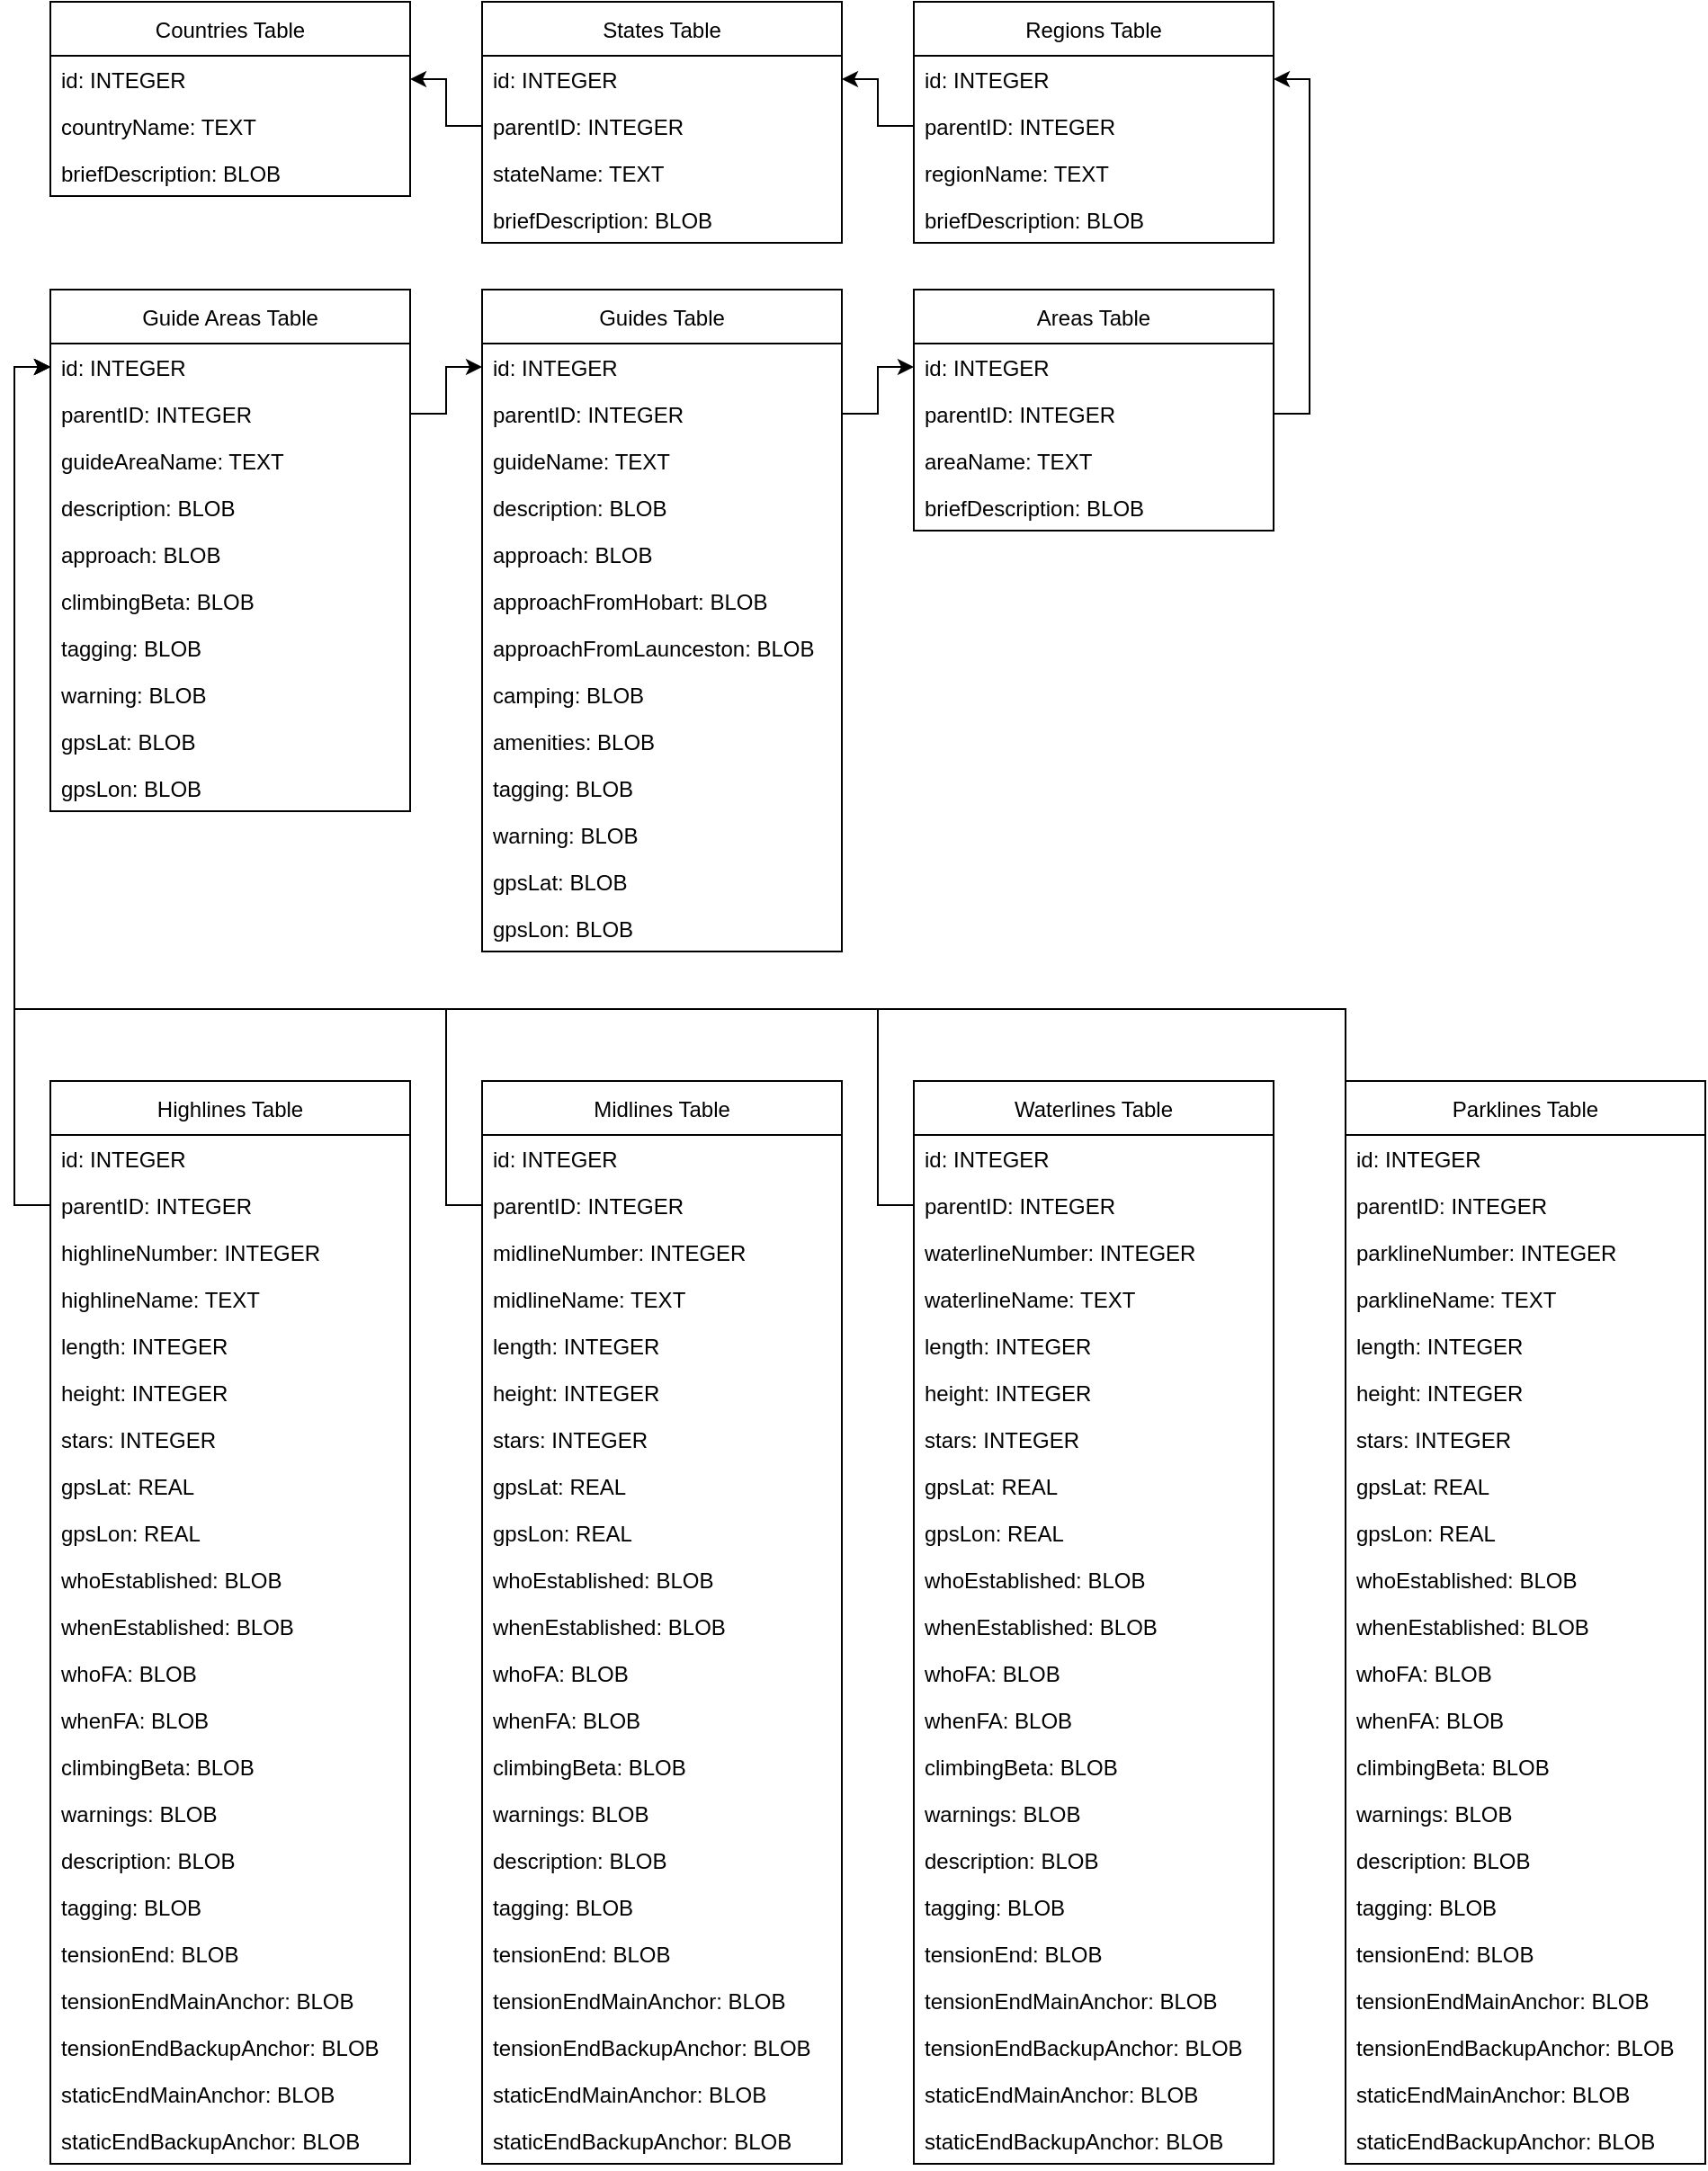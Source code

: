 <mxfile version="14.1.1" type="github">
  <diagram id="WBI-k09h-WRQAt_F1_dS" name="Page-1">
    <mxGraphModel dx="1564" dy="874" grid="1" gridSize="10" guides="1" tooltips="1" connect="1" arrows="1" fold="1" page="1" pageScale="1" pageWidth="3300" pageHeight="4681" math="0" shadow="0">
      <root>
        <mxCell id="0" />
        <mxCell id="1" parent="0" />
        <mxCell id="96o7pm22egk5vVidrWbm-4" value="Countries Table" style="swimlane;fontStyle=0;childLayout=stackLayout;horizontal=1;startSize=30;fillColor=none;horizontalStack=0;resizeParent=1;resizeParentMax=0;resizeLast=0;collapsible=1;marginBottom=0;" parent="1" vertex="1">
          <mxGeometry x="40" y="40" width="200" height="108" as="geometry">
            <mxRectangle x="390" y="250" width="90" height="26" as="alternateBounds" />
          </mxGeometry>
        </mxCell>
        <mxCell id="96o7pm22egk5vVidrWbm-5" value="id: INTEGER" style="text;strokeColor=none;fillColor=none;align=left;verticalAlign=top;spacingLeft=4;spacingRight=4;overflow=hidden;rotatable=0;points=[[0,0.5],[1,0.5]];portConstraint=eastwest;" parent="96o7pm22egk5vVidrWbm-4" vertex="1">
          <mxGeometry y="30" width="200" height="26" as="geometry" />
        </mxCell>
        <mxCell id="96o7pm22egk5vVidrWbm-6" value="countryName: TEXT" style="text;strokeColor=none;fillColor=none;align=left;verticalAlign=top;spacingLeft=4;spacingRight=4;overflow=hidden;rotatable=0;points=[[0,0.5],[1,0.5]];portConstraint=eastwest;" parent="96o7pm22egk5vVidrWbm-4" vertex="1">
          <mxGeometry y="56" width="200" height="26" as="geometry" />
        </mxCell>
        <mxCell id="96o7pm22egk5vVidrWbm-7" value="briefDescription: BLOB" style="text;strokeColor=none;fillColor=none;align=left;verticalAlign=top;spacingLeft=4;spacingRight=4;overflow=hidden;rotatable=0;points=[[0,0.5],[1,0.5]];portConstraint=eastwest;" parent="96o7pm22egk5vVidrWbm-4" vertex="1">
          <mxGeometry y="82" width="200" height="26" as="geometry" />
        </mxCell>
        <mxCell id="96o7pm22egk5vVidrWbm-12" value="States Table" style="swimlane;fontStyle=0;childLayout=stackLayout;horizontal=1;startSize=30;fillColor=none;horizontalStack=0;resizeParent=1;resizeParentMax=0;resizeLast=0;collapsible=1;marginBottom=0;" parent="1" vertex="1">
          <mxGeometry x="280" y="40" width="200" height="134" as="geometry">
            <mxRectangle x="390" y="250" width="90" height="26" as="alternateBounds" />
          </mxGeometry>
        </mxCell>
        <mxCell id="96o7pm22egk5vVidrWbm-13" value="id: INTEGER" style="text;strokeColor=none;fillColor=none;align=left;verticalAlign=top;spacingLeft=4;spacingRight=4;overflow=hidden;rotatable=0;points=[[0,0.5],[1,0.5]];portConstraint=eastwest;" parent="96o7pm22egk5vVidrWbm-12" vertex="1">
          <mxGeometry y="30" width="200" height="26" as="geometry" />
        </mxCell>
        <mxCell id="96o7pm22egk5vVidrWbm-21" value="parentID: INTEGER" style="text;strokeColor=none;fillColor=none;align=left;verticalAlign=top;spacingLeft=4;spacingRight=4;overflow=hidden;rotatable=0;points=[[0,0.5],[1,0.5]];portConstraint=eastwest;" parent="96o7pm22egk5vVidrWbm-12" vertex="1">
          <mxGeometry y="56" width="200" height="26" as="geometry" />
        </mxCell>
        <mxCell id="96o7pm22egk5vVidrWbm-14" value="stateName: TEXT" style="text;strokeColor=none;fillColor=none;align=left;verticalAlign=top;spacingLeft=4;spacingRight=4;overflow=hidden;rotatable=0;points=[[0,0.5],[1,0.5]];portConstraint=eastwest;" parent="96o7pm22egk5vVidrWbm-12" vertex="1">
          <mxGeometry y="82" width="200" height="26" as="geometry" />
        </mxCell>
        <mxCell id="96o7pm22egk5vVidrWbm-15" value="briefDescription: BLOB" style="text;strokeColor=none;fillColor=none;align=left;verticalAlign=top;spacingLeft=4;spacingRight=4;overflow=hidden;rotatable=0;points=[[0,0.5],[1,0.5]];portConstraint=eastwest;" parent="96o7pm22egk5vVidrWbm-12" vertex="1">
          <mxGeometry y="108" width="200" height="26" as="geometry" />
        </mxCell>
        <mxCell id="96o7pm22egk5vVidrWbm-22" style="edgeStyle=orthogonalEdgeStyle;rounded=0;orthogonalLoop=1;jettySize=auto;html=1;exitX=0;exitY=0.5;exitDx=0;exitDy=0;entryX=1;entryY=0.5;entryDx=0;entryDy=0;" parent="1" source="96o7pm22egk5vVidrWbm-21" target="96o7pm22egk5vVidrWbm-5" edge="1">
          <mxGeometry relative="1" as="geometry" />
        </mxCell>
        <mxCell id="96o7pm22egk5vVidrWbm-23" value="Regions Table" style="swimlane;fontStyle=0;childLayout=stackLayout;horizontal=1;startSize=30;fillColor=none;horizontalStack=0;resizeParent=1;resizeParentMax=0;resizeLast=0;collapsible=1;marginBottom=0;" parent="1" vertex="1">
          <mxGeometry x="520" y="40" width="200" height="134" as="geometry">
            <mxRectangle x="390" y="250" width="90" height="26" as="alternateBounds" />
          </mxGeometry>
        </mxCell>
        <mxCell id="96o7pm22egk5vVidrWbm-24" value="id: INTEGER" style="text;strokeColor=none;fillColor=none;align=left;verticalAlign=top;spacingLeft=4;spacingRight=4;overflow=hidden;rotatable=0;points=[[0,0.5],[1,0.5]];portConstraint=eastwest;" parent="96o7pm22egk5vVidrWbm-23" vertex="1">
          <mxGeometry y="30" width="200" height="26" as="geometry" />
        </mxCell>
        <mxCell id="96o7pm22egk5vVidrWbm-25" value="parentID: INTEGER" style="text;strokeColor=none;fillColor=none;align=left;verticalAlign=top;spacingLeft=4;spacingRight=4;overflow=hidden;rotatable=0;points=[[0,0.5],[1,0.5]];portConstraint=eastwest;" parent="96o7pm22egk5vVidrWbm-23" vertex="1">
          <mxGeometry y="56" width="200" height="26" as="geometry" />
        </mxCell>
        <mxCell id="96o7pm22egk5vVidrWbm-26" value="regionName: TEXT" style="text;strokeColor=none;fillColor=none;align=left;verticalAlign=top;spacingLeft=4;spacingRight=4;overflow=hidden;rotatable=0;points=[[0,0.5],[1,0.5]];portConstraint=eastwest;" parent="96o7pm22egk5vVidrWbm-23" vertex="1">
          <mxGeometry y="82" width="200" height="26" as="geometry" />
        </mxCell>
        <mxCell id="96o7pm22egk5vVidrWbm-27" value="briefDescription: BLOB" style="text;strokeColor=none;fillColor=none;align=left;verticalAlign=top;spacingLeft=4;spacingRight=4;overflow=hidden;rotatable=0;points=[[0,0.5],[1,0.5]];portConstraint=eastwest;" parent="96o7pm22egk5vVidrWbm-23" vertex="1">
          <mxGeometry y="108" width="200" height="26" as="geometry" />
        </mxCell>
        <mxCell id="96o7pm22egk5vVidrWbm-28" style="edgeStyle=orthogonalEdgeStyle;rounded=0;orthogonalLoop=1;jettySize=auto;html=1;exitX=0;exitY=0.5;exitDx=0;exitDy=0;entryX=1;entryY=0.5;entryDx=0;entryDy=0;" parent="1" source="96o7pm22egk5vVidrWbm-25" target="96o7pm22egk5vVidrWbm-13" edge="1">
          <mxGeometry relative="1" as="geometry" />
        </mxCell>
        <mxCell id="96o7pm22egk5vVidrWbm-29" value="Areas Table" style="swimlane;fontStyle=0;childLayout=stackLayout;horizontal=1;startSize=30;fillColor=none;horizontalStack=0;resizeParent=1;resizeParentMax=0;resizeLast=0;collapsible=1;marginBottom=0;" parent="1" vertex="1">
          <mxGeometry x="520" y="200" width="200" height="134" as="geometry">
            <mxRectangle x="390" y="250" width="90" height="26" as="alternateBounds" />
          </mxGeometry>
        </mxCell>
        <mxCell id="96o7pm22egk5vVidrWbm-30" value="id: INTEGER" style="text;strokeColor=none;fillColor=none;align=left;verticalAlign=top;spacingLeft=4;spacingRight=4;overflow=hidden;rotatable=0;points=[[0,0.5],[1,0.5]];portConstraint=eastwest;" parent="96o7pm22egk5vVidrWbm-29" vertex="1">
          <mxGeometry y="30" width="200" height="26" as="geometry" />
        </mxCell>
        <mxCell id="96o7pm22egk5vVidrWbm-31" value="parentID: INTEGER" style="text;strokeColor=none;fillColor=none;align=left;verticalAlign=top;spacingLeft=4;spacingRight=4;overflow=hidden;rotatable=0;points=[[0,0.5],[1,0.5]];portConstraint=eastwest;" parent="96o7pm22egk5vVidrWbm-29" vertex="1">
          <mxGeometry y="56" width="200" height="26" as="geometry" />
        </mxCell>
        <mxCell id="96o7pm22egk5vVidrWbm-32" value="areaName: TEXT" style="text;strokeColor=none;fillColor=none;align=left;verticalAlign=top;spacingLeft=4;spacingRight=4;overflow=hidden;rotatable=0;points=[[0,0.5],[1,0.5]];portConstraint=eastwest;" parent="96o7pm22egk5vVidrWbm-29" vertex="1">
          <mxGeometry y="82" width="200" height="26" as="geometry" />
        </mxCell>
        <mxCell id="96o7pm22egk5vVidrWbm-33" value="briefDescription: BLOB" style="text;strokeColor=none;fillColor=none;align=left;verticalAlign=top;spacingLeft=4;spacingRight=4;overflow=hidden;rotatable=0;points=[[0,0.5],[1,0.5]];portConstraint=eastwest;" parent="96o7pm22egk5vVidrWbm-29" vertex="1">
          <mxGeometry y="108" width="200" height="26" as="geometry" />
        </mxCell>
        <mxCell id="96o7pm22egk5vVidrWbm-34" style="edgeStyle=orthogonalEdgeStyle;rounded=0;orthogonalLoop=1;jettySize=auto;html=1;exitX=1;exitY=0.5;exitDx=0;exitDy=0;entryX=1;entryY=0.5;entryDx=0;entryDy=0;" parent="1" source="96o7pm22egk5vVidrWbm-31" target="96o7pm22egk5vVidrWbm-24" edge="1">
          <mxGeometry relative="1" as="geometry" />
        </mxCell>
        <mxCell id="96o7pm22egk5vVidrWbm-35" value="Guides Table" style="swimlane;fontStyle=0;childLayout=stackLayout;horizontal=1;startSize=30;fillColor=none;horizontalStack=0;resizeParent=1;resizeParentMax=0;resizeLast=0;collapsible=1;marginBottom=0;" parent="1" vertex="1">
          <mxGeometry x="280" y="200" width="200" height="368" as="geometry">
            <mxRectangle x="390" y="250" width="90" height="26" as="alternateBounds" />
          </mxGeometry>
        </mxCell>
        <mxCell id="96o7pm22egk5vVidrWbm-36" value="id: INTEGER" style="text;strokeColor=none;fillColor=none;align=left;verticalAlign=top;spacingLeft=4;spacingRight=4;overflow=hidden;rotatable=0;points=[[0,0.5],[1,0.5]];portConstraint=eastwest;" parent="96o7pm22egk5vVidrWbm-35" vertex="1">
          <mxGeometry y="30" width="200" height="26" as="geometry" />
        </mxCell>
        <mxCell id="96o7pm22egk5vVidrWbm-37" value="parentID: INTEGER" style="text;strokeColor=none;fillColor=none;align=left;verticalAlign=top;spacingLeft=4;spacingRight=4;overflow=hidden;rotatable=0;points=[[0,0.5],[1,0.5]];portConstraint=eastwest;" parent="96o7pm22egk5vVidrWbm-35" vertex="1">
          <mxGeometry y="56" width="200" height="26" as="geometry" />
        </mxCell>
        <mxCell id="96o7pm22egk5vVidrWbm-38" value="guideName: TEXT" style="text;strokeColor=none;fillColor=none;align=left;verticalAlign=top;spacingLeft=4;spacingRight=4;overflow=hidden;rotatable=0;points=[[0,0.5],[1,0.5]];portConstraint=eastwest;" parent="96o7pm22egk5vVidrWbm-35" vertex="1">
          <mxGeometry y="82" width="200" height="26" as="geometry" />
        </mxCell>
        <mxCell id="96o7pm22egk5vVidrWbm-39" value="description: BLOB" style="text;strokeColor=none;fillColor=none;align=left;verticalAlign=top;spacingLeft=4;spacingRight=4;overflow=hidden;rotatable=0;points=[[0,0.5],[1,0.5]];portConstraint=eastwest;" parent="96o7pm22egk5vVidrWbm-35" vertex="1">
          <mxGeometry y="108" width="200" height="26" as="geometry" />
        </mxCell>
        <mxCell id="96o7pm22egk5vVidrWbm-41" value="approach: BLOB" style="text;strokeColor=none;fillColor=none;align=left;verticalAlign=top;spacingLeft=4;spacingRight=4;overflow=hidden;rotatable=0;points=[[0,0.5],[1,0.5]];portConstraint=eastwest;" parent="96o7pm22egk5vVidrWbm-35" vertex="1">
          <mxGeometry y="134" width="200" height="26" as="geometry" />
        </mxCell>
        <mxCell id="96o7pm22egk5vVidrWbm-42" value="approachFromHobart: BLOB" style="text;strokeColor=none;fillColor=none;align=left;verticalAlign=top;spacingLeft=4;spacingRight=4;overflow=hidden;rotatable=0;points=[[0,0.5],[1,0.5]];portConstraint=eastwest;" parent="96o7pm22egk5vVidrWbm-35" vertex="1">
          <mxGeometry y="160" width="200" height="26" as="geometry" />
        </mxCell>
        <mxCell id="96o7pm22egk5vVidrWbm-43" value="approachFromLaunceston: BLOB" style="text;strokeColor=none;fillColor=none;align=left;verticalAlign=top;spacingLeft=4;spacingRight=4;overflow=hidden;rotatable=0;points=[[0,0.5],[1,0.5]];portConstraint=eastwest;" parent="96o7pm22egk5vVidrWbm-35" vertex="1">
          <mxGeometry y="186" width="200" height="26" as="geometry" />
        </mxCell>
        <mxCell id="96o7pm22egk5vVidrWbm-49" value="camping: BLOB" style="text;strokeColor=none;fillColor=none;align=left;verticalAlign=top;spacingLeft=4;spacingRight=4;overflow=hidden;rotatable=0;points=[[0,0.5],[1,0.5]];portConstraint=eastwest;" parent="96o7pm22egk5vVidrWbm-35" vertex="1">
          <mxGeometry y="212" width="200" height="26" as="geometry" />
        </mxCell>
        <mxCell id="96o7pm22egk5vVidrWbm-44" value="amenities: BLOB" style="text;strokeColor=none;fillColor=none;align=left;verticalAlign=top;spacingLeft=4;spacingRight=4;overflow=hidden;rotatable=0;points=[[0,0.5],[1,0.5]];portConstraint=eastwest;" parent="96o7pm22egk5vVidrWbm-35" vertex="1">
          <mxGeometry y="238" width="200" height="26" as="geometry" />
        </mxCell>
        <mxCell id="96o7pm22egk5vVidrWbm-45" value="tagging: BLOB" style="text;strokeColor=none;fillColor=none;align=left;verticalAlign=top;spacingLeft=4;spacingRight=4;overflow=hidden;rotatable=0;points=[[0,0.5],[1,0.5]];portConstraint=eastwest;" parent="96o7pm22egk5vVidrWbm-35" vertex="1">
          <mxGeometry y="264" width="200" height="26" as="geometry" />
        </mxCell>
        <mxCell id="96o7pm22egk5vVidrWbm-46" value="warning: BLOB" style="text;strokeColor=none;fillColor=none;align=left;verticalAlign=top;spacingLeft=4;spacingRight=4;overflow=hidden;rotatable=0;points=[[0,0.5],[1,0.5]];portConstraint=eastwest;" parent="96o7pm22egk5vVidrWbm-35" vertex="1">
          <mxGeometry y="290" width="200" height="26" as="geometry" />
        </mxCell>
        <mxCell id="96o7pm22egk5vVidrWbm-47" value="gpsLat: BLOB" style="text;strokeColor=none;fillColor=none;align=left;verticalAlign=top;spacingLeft=4;spacingRight=4;overflow=hidden;rotatable=0;points=[[0,0.5],[1,0.5]];portConstraint=eastwest;" parent="96o7pm22egk5vVidrWbm-35" vertex="1">
          <mxGeometry y="316" width="200" height="26" as="geometry" />
        </mxCell>
        <mxCell id="96o7pm22egk5vVidrWbm-48" value="gpsLon: BLOB" style="text;strokeColor=none;fillColor=none;align=left;verticalAlign=top;spacingLeft=4;spacingRight=4;overflow=hidden;rotatable=0;points=[[0,0.5],[1,0.5]];portConstraint=eastwest;" parent="96o7pm22egk5vVidrWbm-35" vertex="1">
          <mxGeometry y="342" width="200" height="26" as="geometry" />
        </mxCell>
        <mxCell id="96o7pm22egk5vVidrWbm-40" style="edgeStyle=orthogonalEdgeStyle;rounded=0;orthogonalLoop=1;jettySize=auto;html=1;exitX=1;exitY=0.5;exitDx=0;exitDy=0;entryX=0;entryY=0.5;entryDx=0;entryDy=0;" parent="1" source="96o7pm22egk5vVidrWbm-37" target="96o7pm22egk5vVidrWbm-30" edge="1">
          <mxGeometry relative="1" as="geometry" />
        </mxCell>
        <mxCell id="96o7pm22egk5vVidrWbm-50" value="Guide Areas Table" style="swimlane;fontStyle=0;childLayout=stackLayout;horizontal=1;startSize=30;fillColor=none;horizontalStack=0;resizeParent=1;resizeParentMax=0;resizeLast=0;collapsible=1;marginBottom=0;" parent="1" vertex="1">
          <mxGeometry x="40" y="200" width="200" height="290" as="geometry">
            <mxRectangle x="390" y="250" width="90" height="26" as="alternateBounds" />
          </mxGeometry>
        </mxCell>
        <mxCell id="96o7pm22egk5vVidrWbm-51" value="id: INTEGER" style="text;strokeColor=none;fillColor=none;align=left;verticalAlign=top;spacingLeft=4;spacingRight=4;overflow=hidden;rotatable=0;points=[[0,0.5],[1,0.5]];portConstraint=eastwest;" parent="96o7pm22egk5vVidrWbm-50" vertex="1">
          <mxGeometry y="30" width="200" height="26" as="geometry" />
        </mxCell>
        <mxCell id="96o7pm22egk5vVidrWbm-52" value="parentID: INTEGER" style="text;strokeColor=none;fillColor=none;align=left;verticalAlign=top;spacingLeft=4;spacingRight=4;overflow=hidden;rotatable=0;points=[[0,0.5],[1,0.5]];portConstraint=eastwest;" parent="96o7pm22egk5vVidrWbm-50" vertex="1">
          <mxGeometry y="56" width="200" height="26" as="geometry" />
        </mxCell>
        <mxCell id="96o7pm22egk5vVidrWbm-53" value="guideAreaName: TEXT" style="text;strokeColor=none;fillColor=none;align=left;verticalAlign=top;spacingLeft=4;spacingRight=4;overflow=hidden;rotatable=0;points=[[0,0.5],[1,0.5]];portConstraint=eastwest;" parent="96o7pm22egk5vVidrWbm-50" vertex="1">
          <mxGeometry y="82" width="200" height="26" as="geometry" />
        </mxCell>
        <mxCell id="96o7pm22egk5vVidrWbm-54" value="description: BLOB" style="text;strokeColor=none;fillColor=none;align=left;verticalAlign=top;spacingLeft=4;spacingRight=4;overflow=hidden;rotatable=0;points=[[0,0.5],[1,0.5]];portConstraint=eastwest;" parent="96o7pm22egk5vVidrWbm-50" vertex="1">
          <mxGeometry y="108" width="200" height="26" as="geometry" />
        </mxCell>
        <mxCell id="96o7pm22egk5vVidrWbm-55" value="approach: BLOB" style="text;strokeColor=none;fillColor=none;align=left;verticalAlign=top;spacingLeft=4;spacingRight=4;overflow=hidden;rotatable=0;points=[[0,0.5],[1,0.5]];portConstraint=eastwest;" parent="96o7pm22egk5vVidrWbm-50" vertex="1">
          <mxGeometry y="134" width="200" height="26" as="geometry" />
        </mxCell>
        <mxCell id="fumI4aQK8S63wLdia6vY-1" value="climbingBeta: BLOB" style="text;strokeColor=none;fillColor=none;align=left;verticalAlign=top;spacingLeft=4;spacingRight=4;overflow=hidden;rotatable=0;points=[[0,0.5],[1,0.5]];portConstraint=eastwest;" vertex="1" parent="96o7pm22egk5vVidrWbm-50">
          <mxGeometry y="160" width="200" height="26" as="geometry" />
        </mxCell>
        <mxCell id="96o7pm22egk5vVidrWbm-60" value="tagging: BLOB" style="text;strokeColor=none;fillColor=none;align=left;verticalAlign=top;spacingLeft=4;spacingRight=4;overflow=hidden;rotatable=0;points=[[0,0.5],[1,0.5]];portConstraint=eastwest;" parent="96o7pm22egk5vVidrWbm-50" vertex="1">
          <mxGeometry y="186" width="200" height="26" as="geometry" />
        </mxCell>
        <mxCell id="96o7pm22egk5vVidrWbm-61" value="warning: BLOB" style="text;strokeColor=none;fillColor=none;align=left;verticalAlign=top;spacingLeft=4;spacingRight=4;overflow=hidden;rotatable=0;points=[[0,0.5],[1,0.5]];portConstraint=eastwest;" parent="96o7pm22egk5vVidrWbm-50" vertex="1">
          <mxGeometry y="212" width="200" height="26" as="geometry" />
        </mxCell>
        <mxCell id="96o7pm22egk5vVidrWbm-62" value="gpsLat: BLOB" style="text;strokeColor=none;fillColor=none;align=left;verticalAlign=top;spacingLeft=4;spacingRight=4;overflow=hidden;rotatable=0;points=[[0,0.5],[1,0.5]];portConstraint=eastwest;" parent="96o7pm22egk5vVidrWbm-50" vertex="1">
          <mxGeometry y="238" width="200" height="26" as="geometry" />
        </mxCell>
        <mxCell id="96o7pm22egk5vVidrWbm-63" value="gpsLon: BLOB" style="text;strokeColor=none;fillColor=none;align=left;verticalAlign=top;spacingLeft=4;spacingRight=4;overflow=hidden;rotatable=0;points=[[0,0.5],[1,0.5]];portConstraint=eastwest;" parent="96o7pm22egk5vVidrWbm-50" vertex="1">
          <mxGeometry y="264" width="200" height="26" as="geometry" />
        </mxCell>
        <mxCell id="96o7pm22egk5vVidrWbm-64" style="edgeStyle=orthogonalEdgeStyle;rounded=0;orthogonalLoop=1;jettySize=auto;html=1;exitX=1;exitY=0.5;exitDx=0;exitDy=0;entryX=0;entryY=0.5;entryDx=0;entryDy=0;" parent="1" source="96o7pm22egk5vVidrWbm-52" target="96o7pm22egk5vVidrWbm-36" edge="1">
          <mxGeometry relative="1" as="geometry" />
        </mxCell>
        <mxCell id="fumI4aQK8S63wLdia6vY-2" value="Highlines Table" style="swimlane;fontStyle=0;childLayout=stackLayout;horizontal=1;startSize=30;fillColor=none;horizontalStack=0;resizeParent=1;resizeParentMax=0;resizeLast=0;collapsible=1;marginBottom=0;" vertex="1" parent="1">
          <mxGeometry x="40" y="640" width="200" height="602" as="geometry">
            <mxRectangle x="390" y="250" width="90" height="26" as="alternateBounds" />
          </mxGeometry>
        </mxCell>
        <mxCell id="fumI4aQK8S63wLdia6vY-3" value="id: INTEGER" style="text;strokeColor=none;fillColor=none;align=left;verticalAlign=top;spacingLeft=4;spacingRight=4;overflow=hidden;rotatable=0;points=[[0,0.5],[1,0.5]];portConstraint=eastwest;" vertex="1" parent="fumI4aQK8S63wLdia6vY-2">
          <mxGeometry y="30" width="200" height="26" as="geometry" />
        </mxCell>
        <mxCell id="fumI4aQK8S63wLdia6vY-4" value="parentID: INTEGER" style="text;strokeColor=none;fillColor=none;align=left;verticalAlign=top;spacingLeft=4;spacingRight=4;overflow=hidden;rotatable=0;points=[[0,0.5],[1,0.5]];portConstraint=eastwest;" vertex="1" parent="fumI4aQK8S63wLdia6vY-2">
          <mxGeometry y="56" width="200" height="26" as="geometry" />
        </mxCell>
        <mxCell id="fumI4aQK8S63wLdia6vY-5" value="highlineNumber: INTEGER" style="text;strokeColor=none;fillColor=none;align=left;verticalAlign=top;spacingLeft=4;spacingRight=4;overflow=hidden;rotatable=0;points=[[0,0.5],[1,0.5]];portConstraint=eastwest;" vertex="1" parent="fumI4aQK8S63wLdia6vY-2">
          <mxGeometry y="82" width="200" height="26" as="geometry" />
        </mxCell>
        <mxCell id="fumI4aQK8S63wLdia6vY-14" value="highlineName: TEXT" style="text;strokeColor=none;fillColor=none;align=left;verticalAlign=top;spacingLeft=4;spacingRight=4;overflow=hidden;rotatable=0;points=[[0,0.5],[1,0.5]];portConstraint=eastwest;" vertex="1" parent="fumI4aQK8S63wLdia6vY-2">
          <mxGeometry y="108" width="200" height="26" as="geometry" />
        </mxCell>
        <mxCell id="fumI4aQK8S63wLdia6vY-6" value="length: INTEGER" style="text;strokeColor=none;fillColor=none;align=left;verticalAlign=top;spacingLeft=4;spacingRight=4;overflow=hidden;rotatable=0;points=[[0,0.5],[1,0.5]];portConstraint=eastwest;" vertex="1" parent="fumI4aQK8S63wLdia6vY-2">
          <mxGeometry y="134" width="200" height="26" as="geometry" />
        </mxCell>
        <mxCell id="fumI4aQK8S63wLdia6vY-7" value="height: INTEGER" style="text;strokeColor=none;fillColor=none;align=left;verticalAlign=top;spacingLeft=4;spacingRight=4;overflow=hidden;rotatable=0;points=[[0,0.5],[1,0.5]];portConstraint=eastwest;" vertex="1" parent="fumI4aQK8S63wLdia6vY-2">
          <mxGeometry y="160" width="200" height="26" as="geometry" />
        </mxCell>
        <mxCell id="fumI4aQK8S63wLdia6vY-8" value="stars: INTEGER" style="text;strokeColor=none;fillColor=none;align=left;verticalAlign=top;spacingLeft=4;spacingRight=4;overflow=hidden;rotatable=0;points=[[0,0.5],[1,0.5]];portConstraint=eastwest;" vertex="1" parent="fumI4aQK8S63wLdia6vY-2">
          <mxGeometry y="186" width="200" height="26" as="geometry" />
        </mxCell>
        <mxCell id="fumI4aQK8S63wLdia6vY-11" value="gpsLat: REAL" style="text;strokeColor=none;fillColor=none;align=left;verticalAlign=top;spacingLeft=4;spacingRight=4;overflow=hidden;rotatable=0;points=[[0,0.5],[1,0.5]];portConstraint=eastwest;" vertex="1" parent="fumI4aQK8S63wLdia6vY-2">
          <mxGeometry y="212" width="200" height="26" as="geometry" />
        </mxCell>
        <mxCell id="fumI4aQK8S63wLdia6vY-12" value="gpsLon: REAL" style="text;strokeColor=none;fillColor=none;align=left;verticalAlign=top;spacingLeft=4;spacingRight=4;overflow=hidden;rotatable=0;points=[[0,0.5],[1,0.5]];portConstraint=eastwest;" vertex="1" parent="fumI4aQK8S63wLdia6vY-2">
          <mxGeometry y="238" width="200" height="26" as="geometry" />
        </mxCell>
        <mxCell id="fumI4aQK8S63wLdia6vY-15" value="whoEstablished: BLOB" style="text;strokeColor=none;fillColor=none;align=left;verticalAlign=top;spacingLeft=4;spacingRight=4;overflow=hidden;rotatable=0;points=[[0,0.5],[1,0.5]];portConstraint=eastwest;" vertex="1" parent="fumI4aQK8S63wLdia6vY-2">
          <mxGeometry y="264" width="200" height="26" as="geometry" />
        </mxCell>
        <mxCell id="fumI4aQK8S63wLdia6vY-16" value="whenEstablished: BLOB" style="text;strokeColor=none;fillColor=none;align=left;verticalAlign=top;spacingLeft=4;spacingRight=4;overflow=hidden;rotatable=0;points=[[0,0.5],[1,0.5]];portConstraint=eastwest;" vertex="1" parent="fumI4aQK8S63wLdia6vY-2">
          <mxGeometry y="290" width="200" height="26" as="geometry" />
        </mxCell>
        <mxCell id="fumI4aQK8S63wLdia6vY-17" value="whoFA: BLOB" style="text;strokeColor=none;fillColor=none;align=left;verticalAlign=top;spacingLeft=4;spacingRight=4;overflow=hidden;rotatable=0;points=[[0,0.5],[1,0.5]];portConstraint=eastwest;" vertex="1" parent="fumI4aQK8S63wLdia6vY-2">
          <mxGeometry y="316" width="200" height="26" as="geometry" />
        </mxCell>
        <mxCell id="fumI4aQK8S63wLdia6vY-18" value="whenFA: BLOB" style="text;strokeColor=none;fillColor=none;align=left;verticalAlign=top;spacingLeft=4;spacingRight=4;overflow=hidden;rotatable=0;points=[[0,0.5],[1,0.5]];portConstraint=eastwest;" vertex="1" parent="fumI4aQK8S63wLdia6vY-2">
          <mxGeometry y="342" width="200" height="26" as="geometry" />
        </mxCell>
        <mxCell id="fumI4aQK8S63wLdia6vY-19" value="climbingBeta: BLOB" style="text;strokeColor=none;fillColor=none;align=left;verticalAlign=top;spacingLeft=4;spacingRight=4;overflow=hidden;rotatable=0;points=[[0,0.5],[1,0.5]];portConstraint=eastwest;" vertex="1" parent="fumI4aQK8S63wLdia6vY-2">
          <mxGeometry y="368" width="200" height="26" as="geometry" />
        </mxCell>
        <mxCell id="fumI4aQK8S63wLdia6vY-20" value="warnings: BLOB" style="text;strokeColor=none;fillColor=none;align=left;verticalAlign=top;spacingLeft=4;spacingRight=4;overflow=hidden;rotatable=0;points=[[0,0.5],[1,0.5]];portConstraint=eastwest;" vertex="1" parent="fumI4aQK8S63wLdia6vY-2">
          <mxGeometry y="394" width="200" height="26" as="geometry" />
        </mxCell>
        <mxCell id="fumI4aQK8S63wLdia6vY-21" value="description: BLOB" style="text;strokeColor=none;fillColor=none;align=left;verticalAlign=top;spacingLeft=4;spacingRight=4;overflow=hidden;rotatable=0;points=[[0,0.5],[1,0.5]];portConstraint=eastwest;" vertex="1" parent="fumI4aQK8S63wLdia6vY-2">
          <mxGeometry y="420" width="200" height="26" as="geometry" />
        </mxCell>
        <mxCell id="fumI4aQK8S63wLdia6vY-22" value="tagging: BLOB" style="text;strokeColor=none;fillColor=none;align=left;verticalAlign=top;spacingLeft=4;spacingRight=4;overflow=hidden;rotatable=0;points=[[0,0.5],[1,0.5]];portConstraint=eastwest;" vertex="1" parent="fumI4aQK8S63wLdia6vY-2">
          <mxGeometry y="446" width="200" height="26" as="geometry" />
        </mxCell>
        <mxCell id="fumI4aQK8S63wLdia6vY-23" value="tensionEnd: BLOB" style="text;strokeColor=none;fillColor=none;align=left;verticalAlign=top;spacingLeft=4;spacingRight=4;overflow=hidden;rotatable=0;points=[[0,0.5],[1,0.5]];portConstraint=eastwest;" vertex="1" parent="fumI4aQK8S63wLdia6vY-2">
          <mxGeometry y="472" width="200" height="26" as="geometry" />
        </mxCell>
        <mxCell id="fumI4aQK8S63wLdia6vY-24" value="tensionEndMainAnchor: BLOB" style="text;strokeColor=none;fillColor=none;align=left;verticalAlign=top;spacingLeft=4;spacingRight=4;overflow=hidden;rotatable=0;points=[[0,0.5],[1,0.5]];portConstraint=eastwest;" vertex="1" parent="fumI4aQK8S63wLdia6vY-2">
          <mxGeometry y="498" width="200" height="26" as="geometry" />
        </mxCell>
        <mxCell id="fumI4aQK8S63wLdia6vY-25" value="tensionEndBackupAnchor: BLOB" style="text;strokeColor=none;fillColor=none;align=left;verticalAlign=top;spacingLeft=4;spacingRight=4;overflow=hidden;rotatable=0;points=[[0,0.5],[1,0.5]];portConstraint=eastwest;" vertex="1" parent="fumI4aQK8S63wLdia6vY-2">
          <mxGeometry y="524" width="200" height="26" as="geometry" />
        </mxCell>
        <mxCell id="fumI4aQK8S63wLdia6vY-26" value="staticEndMainAnchor: BLOB" style="text;strokeColor=none;fillColor=none;align=left;verticalAlign=top;spacingLeft=4;spacingRight=4;overflow=hidden;rotatable=0;points=[[0,0.5],[1,0.5]];portConstraint=eastwest;" vertex="1" parent="fumI4aQK8S63wLdia6vY-2">
          <mxGeometry y="550" width="200" height="26" as="geometry" />
        </mxCell>
        <mxCell id="fumI4aQK8S63wLdia6vY-27" value="staticEndBackupAnchor: BLOB" style="text;strokeColor=none;fillColor=none;align=left;verticalAlign=top;spacingLeft=4;spacingRight=4;overflow=hidden;rotatable=0;points=[[0,0.5],[1,0.5]];portConstraint=eastwest;" vertex="1" parent="fumI4aQK8S63wLdia6vY-2">
          <mxGeometry y="576" width="200" height="26" as="geometry" />
        </mxCell>
        <mxCell id="fumI4aQK8S63wLdia6vY-13" style="edgeStyle=orthogonalEdgeStyle;rounded=0;orthogonalLoop=1;jettySize=auto;html=1;exitX=0;exitY=0.5;exitDx=0;exitDy=0;entryX=0;entryY=0.5;entryDx=0;entryDy=0;" edge="1" parent="1" source="fumI4aQK8S63wLdia6vY-4" target="96o7pm22egk5vVidrWbm-51">
          <mxGeometry relative="1" as="geometry" />
        </mxCell>
        <mxCell id="fumI4aQK8S63wLdia6vY-28" value="Midlines Table" style="swimlane;fontStyle=0;childLayout=stackLayout;horizontal=1;startSize=30;fillColor=none;horizontalStack=0;resizeParent=1;resizeParentMax=0;resizeLast=0;collapsible=1;marginBottom=0;" vertex="1" parent="1">
          <mxGeometry x="280" y="640" width="200" height="602" as="geometry">
            <mxRectangle x="390" y="250" width="90" height="26" as="alternateBounds" />
          </mxGeometry>
        </mxCell>
        <mxCell id="fumI4aQK8S63wLdia6vY-29" value="id: INTEGER" style="text;strokeColor=none;fillColor=none;align=left;verticalAlign=top;spacingLeft=4;spacingRight=4;overflow=hidden;rotatable=0;points=[[0,0.5],[1,0.5]];portConstraint=eastwest;" vertex="1" parent="fumI4aQK8S63wLdia6vY-28">
          <mxGeometry y="30" width="200" height="26" as="geometry" />
        </mxCell>
        <mxCell id="fumI4aQK8S63wLdia6vY-30" value="parentID: INTEGER" style="text;strokeColor=none;fillColor=none;align=left;verticalAlign=top;spacingLeft=4;spacingRight=4;overflow=hidden;rotatable=0;points=[[0,0.5],[1,0.5]];portConstraint=eastwest;" vertex="1" parent="fumI4aQK8S63wLdia6vY-28">
          <mxGeometry y="56" width="200" height="26" as="geometry" />
        </mxCell>
        <mxCell id="fumI4aQK8S63wLdia6vY-31" value="midlineNumber: INTEGER" style="text;strokeColor=none;fillColor=none;align=left;verticalAlign=top;spacingLeft=4;spacingRight=4;overflow=hidden;rotatable=0;points=[[0,0.5],[1,0.5]];portConstraint=eastwest;" vertex="1" parent="fumI4aQK8S63wLdia6vY-28">
          <mxGeometry y="82" width="200" height="26" as="geometry" />
        </mxCell>
        <mxCell id="fumI4aQK8S63wLdia6vY-32" value="midlineName: TEXT" style="text;strokeColor=none;fillColor=none;align=left;verticalAlign=top;spacingLeft=4;spacingRight=4;overflow=hidden;rotatable=0;points=[[0,0.5],[1,0.5]];portConstraint=eastwest;" vertex="1" parent="fumI4aQK8S63wLdia6vY-28">
          <mxGeometry y="108" width="200" height="26" as="geometry" />
        </mxCell>
        <mxCell id="fumI4aQK8S63wLdia6vY-33" value="length: INTEGER" style="text;strokeColor=none;fillColor=none;align=left;verticalAlign=top;spacingLeft=4;spacingRight=4;overflow=hidden;rotatable=0;points=[[0,0.5],[1,0.5]];portConstraint=eastwest;" vertex="1" parent="fumI4aQK8S63wLdia6vY-28">
          <mxGeometry y="134" width="200" height="26" as="geometry" />
        </mxCell>
        <mxCell id="fumI4aQK8S63wLdia6vY-34" value="height: INTEGER" style="text;strokeColor=none;fillColor=none;align=left;verticalAlign=top;spacingLeft=4;spacingRight=4;overflow=hidden;rotatable=0;points=[[0,0.5],[1,0.5]];portConstraint=eastwest;" vertex="1" parent="fumI4aQK8S63wLdia6vY-28">
          <mxGeometry y="160" width="200" height="26" as="geometry" />
        </mxCell>
        <mxCell id="fumI4aQK8S63wLdia6vY-35" value="stars: INTEGER" style="text;strokeColor=none;fillColor=none;align=left;verticalAlign=top;spacingLeft=4;spacingRight=4;overflow=hidden;rotatable=0;points=[[0,0.5],[1,0.5]];portConstraint=eastwest;" vertex="1" parent="fumI4aQK8S63wLdia6vY-28">
          <mxGeometry y="186" width="200" height="26" as="geometry" />
        </mxCell>
        <mxCell id="fumI4aQK8S63wLdia6vY-36" value="gpsLat: REAL" style="text;strokeColor=none;fillColor=none;align=left;verticalAlign=top;spacingLeft=4;spacingRight=4;overflow=hidden;rotatable=0;points=[[0,0.5],[1,0.5]];portConstraint=eastwest;" vertex="1" parent="fumI4aQK8S63wLdia6vY-28">
          <mxGeometry y="212" width="200" height="26" as="geometry" />
        </mxCell>
        <mxCell id="fumI4aQK8S63wLdia6vY-37" value="gpsLon: REAL" style="text;strokeColor=none;fillColor=none;align=left;verticalAlign=top;spacingLeft=4;spacingRight=4;overflow=hidden;rotatable=0;points=[[0,0.5],[1,0.5]];portConstraint=eastwest;" vertex="1" parent="fumI4aQK8S63wLdia6vY-28">
          <mxGeometry y="238" width="200" height="26" as="geometry" />
        </mxCell>
        <mxCell id="fumI4aQK8S63wLdia6vY-38" value="whoEstablished: BLOB" style="text;strokeColor=none;fillColor=none;align=left;verticalAlign=top;spacingLeft=4;spacingRight=4;overflow=hidden;rotatable=0;points=[[0,0.5],[1,0.5]];portConstraint=eastwest;" vertex="1" parent="fumI4aQK8S63wLdia6vY-28">
          <mxGeometry y="264" width="200" height="26" as="geometry" />
        </mxCell>
        <mxCell id="fumI4aQK8S63wLdia6vY-39" value="whenEstablished: BLOB" style="text;strokeColor=none;fillColor=none;align=left;verticalAlign=top;spacingLeft=4;spacingRight=4;overflow=hidden;rotatable=0;points=[[0,0.5],[1,0.5]];portConstraint=eastwest;" vertex="1" parent="fumI4aQK8S63wLdia6vY-28">
          <mxGeometry y="290" width="200" height="26" as="geometry" />
        </mxCell>
        <mxCell id="fumI4aQK8S63wLdia6vY-40" value="whoFA: BLOB" style="text;strokeColor=none;fillColor=none;align=left;verticalAlign=top;spacingLeft=4;spacingRight=4;overflow=hidden;rotatable=0;points=[[0,0.5],[1,0.5]];portConstraint=eastwest;" vertex="1" parent="fumI4aQK8S63wLdia6vY-28">
          <mxGeometry y="316" width="200" height="26" as="geometry" />
        </mxCell>
        <mxCell id="fumI4aQK8S63wLdia6vY-41" value="whenFA: BLOB" style="text;strokeColor=none;fillColor=none;align=left;verticalAlign=top;spacingLeft=4;spacingRight=4;overflow=hidden;rotatable=0;points=[[0,0.5],[1,0.5]];portConstraint=eastwest;" vertex="1" parent="fumI4aQK8S63wLdia6vY-28">
          <mxGeometry y="342" width="200" height="26" as="geometry" />
        </mxCell>
        <mxCell id="fumI4aQK8S63wLdia6vY-42" value="climbingBeta: BLOB" style="text;strokeColor=none;fillColor=none;align=left;verticalAlign=top;spacingLeft=4;spacingRight=4;overflow=hidden;rotatable=0;points=[[0,0.5],[1,0.5]];portConstraint=eastwest;" vertex="1" parent="fumI4aQK8S63wLdia6vY-28">
          <mxGeometry y="368" width="200" height="26" as="geometry" />
        </mxCell>
        <mxCell id="fumI4aQK8S63wLdia6vY-43" value="warnings: BLOB" style="text;strokeColor=none;fillColor=none;align=left;verticalAlign=top;spacingLeft=4;spacingRight=4;overflow=hidden;rotatable=0;points=[[0,0.5],[1,0.5]];portConstraint=eastwest;" vertex="1" parent="fumI4aQK8S63wLdia6vY-28">
          <mxGeometry y="394" width="200" height="26" as="geometry" />
        </mxCell>
        <mxCell id="fumI4aQK8S63wLdia6vY-44" value="description: BLOB" style="text;strokeColor=none;fillColor=none;align=left;verticalAlign=top;spacingLeft=4;spacingRight=4;overflow=hidden;rotatable=0;points=[[0,0.5],[1,0.5]];portConstraint=eastwest;" vertex="1" parent="fumI4aQK8S63wLdia6vY-28">
          <mxGeometry y="420" width="200" height="26" as="geometry" />
        </mxCell>
        <mxCell id="fumI4aQK8S63wLdia6vY-45" value="tagging: BLOB" style="text;strokeColor=none;fillColor=none;align=left;verticalAlign=top;spacingLeft=4;spacingRight=4;overflow=hidden;rotatable=0;points=[[0,0.5],[1,0.5]];portConstraint=eastwest;" vertex="1" parent="fumI4aQK8S63wLdia6vY-28">
          <mxGeometry y="446" width="200" height="26" as="geometry" />
        </mxCell>
        <mxCell id="fumI4aQK8S63wLdia6vY-46" value="tensionEnd: BLOB" style="text;strokeColor=none;fillColor=none;align=left;verticalAlign=top;spacingLeft=4;spacingRight=4;overflow=hidden;rotatable=0;points=[[0,0.5],[1,0.5]];portConstraint=eastwest;" vertex="1" parent="fumI4aQK8S63wLdia6vY-28">
          <mxGeometry y="472" width="200" height="26" as="geometry" />
        </mxCell>
        <mxCell id="fumI4aQK8S63wLdia6vY-47" value="tensionEndMainAnchor: BLOB" style="text;strokeColor=none;fillColor=none;align=left;verticalAlign=top;spacingLeft=4;spacingRight=4;overflow=hidden;rotatable=0;points=[[0,0.5],[1,0.5]];portConstraint=eastwest;" vertex="1" parent="fumI4aQK8S63wLdia6vY-28">
          <mxGeometry y="498" width="200" height="26" as="geometry" />
        </mxCell>
        <mxCell id="fumI4aQK8S63wLdia6vY-48" value="tensionEndBackupAnchor: BLOB" style="text;strokeColor=none;fillColor=none;align=left;verticalAlign=top;spacingLeft=4;spacingRight=4;overflow=hidden;rotatable=0;points=[[0,0.5],[1,0.5]];portConstraint=eastwest;" vertex="1" parent="fumI4aQK8S63wLdia6vY-28">
          <mxGeometry y="524" width="200" height="26" as="geometry" />
        </mxCell>
        <mxCell id="fumI4aQK8S63wLdia6vY-49" value="staticEndMainAnchor: BLOB" style="text;strokeColor=none;fillColor=none;align=left;verticalAlign=top;spacingLeft=4;spacingRight=4;overflow=hidden;rotatable=0;points=[[0,0.5],[1,0.5]];portConstraint=eastwest;" vertex="1" parent="fumI4aQK8S63wLdia6vY-28">
          <mxGeometry y="550" width="200" height="26" as="geometry" />
        </mxCell>
        <mxCell id="fumI4aQK8S63wLdia6vY-50" value="staticEndBackupAnchor: BLOB" style="text;strokeColor=none;fillColor=none;align=left;verticalAlign=top;spacingLeft=4;spacingRight=4;overflow=hidden;rotatable=0;points=[[0,0.5],[1,0.5]];portConstraint=eastwest;" vertex="1" parent="fumI4aQK8S63wLdia6vY-28">
          <mxGeometry y="576" width="200" height="26" as="geometry" />
        </mxCell>
        <mxCell id="fumI4aQK8S63wLdia6vY-51" style="edgeStyle=orthogonalEdgeStyle;rounded=0;orthogonalLoop=1;jettySize=auto;html=1;exitX=0;exitY=0.5;exitDx=0;exitDy=0;entryX=0;entryY=0.5;entryDx=0;entryDy=0;" edge="1" parent="1" source="fumI4aQK8S63wLdia6vY-30" target="96o7pm22egk5vVidrWbm-51">
          <mxGeometry relative="1" as="geometry">
            <Array as="points">
              <mxPoint x="260" y="709" />
              <mxPoint x="260" y="600" />
              <mxPoint x="20" y="600" />
              <mxPoint x="20" y="243" />
            </Array>
          </mxGeometry>
        </mxCell>
        <mxCell id="fumI4aQK8S63wLdia6vY-52" value="Waterlines Table" style="swimlane;fontStyle=0;childLayout=stackLayout;horizontal=1;startSize=30;fillColor=none;horizontalStack=0;resizeParent=1;resizeParentMax=0;resizeLast=0;collapsible=1;marginBottom=0;" vertex="1" parent="1">
          <mxGeometry x="520" y="640" width="200" height="602" as="geometry">
            <mxRectangle x="390" y="250" width="90" height="26" as="alternateBounds" />
          </mxGeometry>
        </mxCell>
        <mxCell id="fumI4aQK8S63wLdia6vY-53" value="id: INTEGER" style="text;strokeColor=none;fillColor=none;align=left;verticalAlign=top;spacingLeft=4;spacingRight=4;overflow=hidden;rotatable=0;points=[[0,0.5],[1,0.5]];portConstraint=eastwest;" vertex="1" parent="fumI4aQK8S63wLdia6vY-52">
          <mxGeometry y="30" width="200" height="26" as="geometry" />
        </mxCell>
        <mxCell id="fumI4aQK8S63wLdia6vY-54" value="parentID: INTEGER" style="text;strokeColor=none;fillColor=none;align=left;verticalAlign=top;spacingLeft=4;spacingRight=4;overflow=hidden;rotatable=0;points=[[0,0.5],[1,0.5]];portConstraint=eastwest;" vertex="1" parent="fumI4aQK8S63wLdia6vY-52">
          <mxGeometry y="56" width="200" height="26" as="geometry" />
        </mxCell>
        <mxCell id="fumI4aQK8S63wLdia6vY-55" value="waterlineNumber: INTEGER" style="text;strokeColor=none;fillColor=none;align=left;verticalAlign=top;spacingLeft=4;spacingRight=4;overflow=hidden;rotatable=0;points=[[0,0.5],[1,0.5]];portConstraint=eastwest;" vertex="1" parent="fumI4aQK8S63wLdia6vY-52">
          <mxGeometry y="82" width="200" height="26" as="geometry" />
        </mxCell>
        <mxCell id="fumI4aQK8S63wLdia6vY-56" value="waterlineName: TEXT" style="text;strokeColor=none;fillColor=none;align=left;verticalAlign=top;spacingLeft=4;spacingRight=4;overflow=hidden;rotatable=0;points=[[0,0.5],[1,0.5]];portConstraint=eastwest;" vertex="1" parent="fumI4aQK8S63wLdia6vY-52">
          <mxGeometry y="108" width="200" height="26" as="geometry" />
        </mxCell>
        <mxCell id="fumI4aQK8S63wLdia6vY-57" value="length: INTEGER" style="text;strokeColor=none;fillColor=none;align=left;verticalAlign=top;spacingLeft=4;spacingRight=4;overflow=hidden;rotatable=0;points=[[0,0.5],[1,0.5]];portConstraint=eastwest;" vertex="1" parent="fumI4aQK8S63wLdia6vY-52">
          <mxGeometry y="134" width="200" height="26" as="geometry" />
        </mxCell>
        <mxCell id="fumI4aQK8S63wLdia6vY-58" value="height: INTEGER" style="text;strokeColor=none;fillColor=none;align=left;verticalAlign=top;spacingLeft=4;spacingRight=4;overflow=hidden;rotatable=0;points=[[0,0.5],[1,0.5]];portConstraint=eastwest;" vertex="1" parent="fumI4aQK8S63wLdia6vY-52">
          <mxGeometry y="160" width="200" height="26" as="geometry" />
        </mxCell>
        <mxCell id="fumI4aQK8S63wLdia6vY-59" value="stars: INTEGER" style="text;strokeColor=none;fillColor=none;align=left;verticalAlign=top;spacingLeft=4;spacingRight=4;overflow=hidden;rotatable=0;points=[[0,0.5],[1,0.5]];portConstraint=eastwest;" vertex="1" parent="fumI4aQK8S63wLdia6vY-52">
          <mxGeometry y="186" width="200" height="26" as="geometry" />
        </mxCell>
        <mxCell id="fumI4aQK8S63wLdia6vY-60" value="gpsLat: REAL" style="text;strokeColor=none;fillColor=none;align=left;verticalAlign=top;spacingLeft=4;spacingRight=4;overflow=hidden;rotatable=0;points=[[0,0.5],[1,0.5]];portConstraint=eastwest;" vertex="1" parent="fumI4aQK8S63wLdia6vY-52">
          <mxGeometry y="212" width="200" height="26" as="geometry" />
        </mxCell>
        <mxCell id="fumI4aQK8S63wLdia6vY-61" value="gpsLon: REAL" style="text;strokeColor=none;fillColor=none;align=left;verticalAlign=top;spacingLeft=4;spacingRight=4;overflow=hidden;rotatable=0;points=[[0,0.5],[1,0.5]];portConstraint=eastwest;" vertex="1" parent="fumI4aQK8S63wLdia6vY-52">
          <mxGeometry y="238" width="200" height="26" as="geometry" />
        </mxCell>
        <mxCell id="fumI4aQK8S63wLdia6vY-62" value="whoEstablished: BLOB" style="text;strokeColor=none;fillColor=none;align=left;verticalAlign=top;spacingLeft=4;spacingRight=4;overflow=hidden;rotatable=0;points=[[0,0.5],[1,0.5]];portConstraint=eastwest;" vertex="1" parent="fumI4aQK8S63wLdia6vY-52">
          <mxGeometry y="264" width="200" height="26" as="geometry" />
        </mxCell>
        <mxCell id="fumI4aQK8S63wLdia6vY-63" value="whenEstablished: BLOB" style="text;strokeColor=none;fillColor=none;align=left;verticalAlign=top;spacingLeft=4;spacingRight=4;overflow=hidden;rotatable=0;points=[[0,0.5],[1,0.5]];portConstraint=eastwest;" vertex="1" parent="fumI4aQK8S63wLdia6vY-52">
          <mxGeometry y="290" width="200" height="26" as="geometry" />
        </mxCell>
        <mxCell id="fumI4aQK8S63wLdia6vY-64" value="whoFA: BLOB" style="text;strokeColor=none;fillColor=none;align=left;verticalAlign=top;spacingLeft=4;spacingRight=4;overflow=hidden;rotatable=0;points=[[0,0.5],[1,0.5]];portConstraint=eastwest;" vertex="1" parent="fumI4aQK8S63wLdia6vY-52">
          <mxGeometry y="316" width="200" height="26" as="geometry" />
        </mxCell>
        <mxCell id="fumI4aQK8S63wLdia6vY-65" value="whenFA: BLOB" style="text;strokeColor=none;fillColor=none;align=left;verticalAlign=top;spacingLeft=4;spacingRight=4;overflow=hidden;rotatable=0;points=[[0,0.5],[1,0.5]];portConstraint=eastwest;" vertex="1" parent="fumI4aQK8S63wLdia6vY-52">
          <mxGeometry y="342" width="200" height="26" as="geometry" />
        </mxCell>
        <mxCell id="fumI4aQK8S63wLdia6vY-66" value="climbingBeta: BLOB" style="text;strokeColor=none;fillColor=none;align=left;verticalAlign=top;spacingLeft=4;spacingRight=4;overflow=hidden;rotatable=0;points=[[0,0.5],[1,0.5]];portConstraint=eastwest;" vertex="1" parent="fumI4aQK8S63wLdia6vY-52">
          <mxGeometry y="368" width="200" height="26" as="geometry" />
        </mxCell>
        <mxCell id="fumI4aQK8S63wLdia6vY-67" value="warnings: BLOB" style="text;strokeColor=none;fillColor=none;align=left;verticalAlign=top;spacingLeft=4;spacingRight=4;overflow=hidden;rotatable=0;points=[[0,0.5],[1,0.5]];portConstraint=eastwest;" vertex="1" parent="fumI4aQK8S63wLdia6vY-52">
          <mxGeometry y="394" width="200" height="26" as="geometry" />
        </mxCell>
        <mxCell id="fumI4aQK8S63wLdia6vY-68" value="description: BLOB" style="text;strokeColor=none;fillColor=none;align=left;verticalAlign=top;spacingLeft=4;spacingRight=4;overflow=hidden;rotatable=0;points=[[0,0.5],[1,0.5]];portConstraint=eastwest;" vertex="1" parent="fumI4aQK8S63wLdia6vY-52">
          <mxGeometry y="420" width="200" height="26" as="geometry" />
        </mxCell>
        <mxCell id="fumI4aQK8S63wLdia6vY-69" value="tagging: BLOB" style="text;strokeColor=none;fillColor=none;align=left;verticalAlign=top;spacingLeft=4;spacingRight=4;overflow=hidden;rotatable=0;points=[[0,0.5],[1,0.5]];portConstraint=eastwest;" vertex="1" parent="fumI4aQK8S63wLdia6vY-52">
          <mxGeometry y="446" width="200" height="26" as="geometry" />
        </mxCell>
        <mxCell id="fumI4aQK8S63wLdia6vY-70" value="tensionEnd: BLOB" style="text;strokeColor=none;fillColor=none;align=left;verticalAlign=top;spacingLeft=4;spacingRight=4;overflow=hidden;rotatable=0;points=[[0,0.5],[1,0.5]];portConstraint=eastwest;" vertex="1" parent="fumI4aQK8S63wLdia6vY-52">
          <mxGeometry y="472" width="200" height="26" as="geometry" />
        </mxCell>
        <mxCell id="fumI4aQK8S63wLdia6vY-71" value="tensionEndMainAnchor: BLOB" style="text;strokeColor=none;fillColor=none;align=left;verticalAlign=top;spacingLeft=4;spacingRight=4;overflow=hidden;rotatable=0;points=[[0,0.5],[1,0.5]];portConstraint=eastwest;" vertex="1" parent="fumI4aQK8S63wLdia6vY-52">
          <mxGeometry y="498" width="200" height="26" as="geometry" />
        </mxCell>
        <mxCell id="fumI4aQK8S63wLdia6vY-72" value="tensionEndBackupAnchor: BLOB" style="text;strokeColor=none;fillColor=none;align=left;verticalAlign=top;spacingLeft=4;spacingRight=4;overflow=hidden;rotatable=0;points=[[0,0.5],[1,0.5]];portConstraint=eastwest;" vertex="1" parent="fumI4aQK8S63wLdia6vY-52">
          <mxGeometry y="524" width="200" height="26" as="geometry" />
        </mxCell>
        <mxCell id="fumI4aQK8S63wLdia6vY-73" value="staticEndMainAnchor: BLOB" style="text;strokeColor=none;fillColor=none;align=left;verticalAlign=top;spacingLeft=4;spacingRight=4;overflow=hidden;rotatable=0;points=[[0,0.5],[1,0.5]];portConstraint=eastwest;" vertex="1" parent="fumI4aQK8S63wLdia6vY-52">
          <mxGeometry y="550" width="200" height="26" as="geometry" />
        </mxCell>
        <mxCell id="fumI4aQK8S63wLdia6vY-74" value="staticEndBackupAnchor: BLOB" style="text;strokeColor=none;fillColor=none;align=left;verticalAlign=top;spacingLeft=4;spacingRight=4;overflow=hidden;rotatable=0;points=[[0,0.5],[1,0.5]];portConstraint=eastwest;" vertex="1" parent="fumI4aQK8S63wLdia6vY-52">
          <mxGeometry y="576" width="200" height="26" as="geometry" />
        </mxCell>
        <mxCell id="fumI4aQK8S63wLdia6vY-75" style="edgeStyle=orthogonalEdgeStyle;rounded=0;orthogonalLoop=1;jettySize=auto;html=1;exitX=0;exitY=0.5;exitDx=0;exitDy=0;entryX=0;entryY=0.5;entryDx=0;entryDy=0;" edge="1" parent="1" source="fumI4aQK8S63wLdia6vY-54" target="96o7pm22egk5vVidrWbm-51">
          <mxGeometry relative="1" as="geometry">
            <Array as="points">
              <mxPoint x="500" y="709" />
              <mxPoint x="500" y="600" />
              <mxPoint x="20" y="600" />
              <mxPoint x="20" y="243" />
            </Array>
          </mxGeometry>
        </mxCell>
        <mxCell id="fumI4aQK8S63wLdia6vY-76" value="Parklines Table" style="swimlane;fontStyle=0;childLayout=stackLayout;horizontal=1;startSize=30;fillColor=none;horizontalStack=0;resizeParent=1;resizeParentMax=0;resizeLast=0;collapsible=1;marginBottom=0;" vertex="1" parent="1">
          <mxGeometry x="760" y="640" width="200" height="602" as="geometry">
            <mxRectangle x="390" y="250" width="90" height="26" as="alternateBounds" />
          </mxGeometry>
        </mxCell>
        <mxCell id="fumI4aQK8S63wLdia6vY-77" value="id: INTEGER" style="text;strokeColor=none;fillColor=none;align=left;verticalAlign=top;spacingLeft=4;spacingRight=4;overflow=hidden;rotatable=0;points=[[0,0.5],[1,0.5]];portConstraint=eastwest;" vertex="1" parent="fumI4aQK8S63wLdia6vY-76">
          <mxGeometry y="30" width="200" height="26" as="geometry" />
        </mxCell>
        <mxCell id="fumI4aQK8S63wLdia6vY-78" value="parentID: INTEGER" style="text;strokeColor=none;fillColor=none;align=left;verticalAlign=top;spacingLeft=4;spacingRight=4;overflow=hidden;rotatable=0;points=[[0,0.5],[1,0.5]];portConstraint=eastwest;" vertex="1" parent="fumI4aQK8S63wLdia6vY-76">
          <mxGeometry y="56" width="200" height="26" as="geometry" />
        </mxCell>
        <mxCell id="fumI4aQK8S63wLdia6vY-79" value="parklineNumber: INTEGER" style="text;strokeColor=none;fillColor=none;align=left;verticalAlign=top;spacingLeft=4;spacingRight=4;overflow=hidden;rotatable=0;points=[[0,0.5],[1,0.5]];portConstraint=eastwest;" vertex="1" parent="fumI4aQK8S63wLdia6vY-76">
          <mxGeometry y="82" width="200" height="26" as="geometry" />
        </mxCell>
        <mxCell id="fumI4aQK8S63wLdia6vY-80" value="parklineName: TEXT" style="text;strokeColor=none;fillColor=none;align=left;verticalAlign=top;spacingLeft=4;spacingRight=4;overflow=hidden;rotatable=0;points=[[0,0.5],[1,0.5]];portConstraint=eastwest;" vertex="1" parent="fumI4aQK8S63wLdia6vY-76">
          <mxGeometry y="108" width="200" height="26" as="geometry" />
        </mxCell>
        <mxCell id="fumI4aQK8S63wLdia6vY-81" value="length: INTEGER" style="text;strokeColor=none;fillColor=none;align=left;verticalAlign=top;spacingLeft=4;spacingRight=4;overflow=hidden;rotatable=0;points=[[0,0.5],[1,0.5]];portConstraint=eastwest;" vertex="1" parent="fumI4aQK8S63wLdia6vY-76">
          <mxGeometry y="134" width="200" height="26" as="geometry" />
        </mxCell>
        <mxCell id="fumI4aQK8S63wLdia6vY-82" value="height: INTEGER" style="text;strokeColor=none;fillColor=none;align=left;verticalAlign=top;spacingLeft=4;spacingRight=4;overflow=hidden;rotatable=0;points=[[0,0.5],[1,0.5]];portConstraint=eastwest;" vertex="1" parent="fumI4aQK8S63wLdia6vY-76">
          <mxGeometry y="160" width="200" height="26" as="geometry" />
        </mxCell>
        <mxCell id="fumI4aQK8S63wLdia6vY-83" value="stars: INTEGER" style="text;strokeColor=none;fillColor=none;align=left;verticalAlign=top;spacingLeft=4;spacingRight=4;overflow=hidden;rotatable=0;points=[[0,0.5],[1,0.5]];portConstraint=eastwest;" vertex="1" parent="fumI4aQK8S63wLdia6vY-76">
          <mxGeometry y="186" width="200" height="26" as="geometry" />
        </mxCell>
        <mxCell id="fumI4aQK8S63wLdia6vY-84" value="gpsLat: REAL" style="text;strokeColor=none;fillColor=none;align=left;verticalAlign=top;spacingLeft=4;spacingRight=4;overflow=hidden;rotatable=0;points=[[0,0.5],[1,0.5]];portConstraint=eastwest;" vertex="1" parent="fumI4aQK8S63wLdia6vY-76">
          <mxGeometry y="212" width="200" height="26" as="geometry" />
        </mxCell>
        <mxCell id="fumI4aQK8S63wLdia6vY-85" value="gpsLon: REAL" style="text;strokeColor=none;fillColor=none;align=left;verticalAlign=top;spacingLeft=4;spacingRight=4;overflow=hidden;rotatable=0;points=[[0,0.5],[1,0.5]];portConstraint=eastwest;" vertex="1" parent="fumI4aQK8S63wLdia6vY-76">
          <mxGeometry y="238" width="200" height="26" as="geometry" />
        </mxCell>
        <mxCell id="fumI4aQK8S63wLdia6vY-86" value="whoEstablished: BLOB" style="text;strokeColor=none;fillColor=none;align=left;verticalAlign=top;spacingLeft=4;spacingRight=4;overflow=hidden;rotatable=0;points=[[0,0.5],[1,0.5]];portConstraint=eastwest;" vertex="1" parent="fumI4aQK8S63wLdia6vY-76">
          <mxGeometry y="264" width="200" height="26" as="geometry" />
        </mxCell>
        <mxCell id="fumI4aQK8S63wLdia6vY-87" value="whenEstablished: BLOB" style="text;strokeColor=none;fillColor=none;align=left;verticalAlign=top;spacingLeft=4;spacingRight=4;overflow=hidden;rotatable=0;points=[[0,0.5],[1,0.5]];portConstraint=eastwest;" vertex="1" parent="fumI4aQK8S63wLdia6vY-76">
          <mxGeometry y="290" width="200" height="26" as="geometry" />
        </mxCell>
        <mxCell id="fumI4aQK8S63wLdia6vY-88" value="whoFA: BLOB" style="text;strokeColor=none;fillColor=none;align=left;verticalAlign=top;spacingLeft=4;spacingRight=4;overflow=hidden;rotatable=0;points=[[0,0.5],[1,0.5]];portConstraint=eastwest;" vertex="1" parent="fumI4aQK8S63wLdia6vY-76">
          <mxGeometry y="316" width="200" height="26" as="geometry" />
        </mxCell>
        <mxCell id="fumI4aQK8S63wLdia6vY-89" value="whenFA: BLOB" style="text;strokeColor=none;fillColor=none;align=left;verticalAlign=top;spacingLeft=4;spacingRight=4;overflow=hidden;rotatable=0;points=[[0,0.5],[1,0.5]];portConstraint=eastwest;" vertex="1" parent="fumI4aQK8S63wLdia6vY-76">
          <mxGeometry y="342" width="200" height="26" as="geometry" />
        </mxCell>
        <mxCell id="fumI4aQK8S63wLdia6vY-90" value="climbingBeta: BLOB" style="text;strokeColor=none;fillColor=none;align=left;verticalAlign=top;spacingLeft=4;spacingRight=4;overflow=hidden;rotatable=0;points=[[0,0.5],[1,0.5]];portConstraint=eastwest;" vertex="1" parent="fumI4aQK8S63wLdia6vY-76">
          <mxGeometry y="368" width="200" height="26" as="geometry" />
        </mxCell>
        <mxCell id="fumI4aQK8S63wLdia6vY-91" value="warnings: BLOB" style="text;strokeColor=none;fillColor=none;align=left;verticalAlign=top;spacingLeft=4;spacingRight=4;overflow=hidden;rotatable=0;points=[[0,0.5],[1,0.5]];portConstraint=eastwest;" vertex="1" parent="fumI4aQK8S63wLdia6vY-76">
          <mxGeometry y="394" width="200" height="26" as="geometry" />
        </mxCell>
        <mxCell id="fumI4aQK8S63wLdia6vY-92" value="description: BLOB" style="text;strokeColor=none;fillColor=none;align=left;verticalAlign=top;spacingLeft=4;spacingRight=4;overflow=hidden;rotatable=0;points=[[0,0.5],[1,0.5]];portConstraint=eastwest;" vertex="1" parent="fumI4aQK8S63wLdia6vY-76">
          <mxGeometry y="420" width="200" height="26" as="geometry" />
        </mxCell>
        <mxCell id="fumI4aQK8S63wLdia6vY-93" value="tagging: BLOB" style="text;strokeColor=none;fillColor=none;align=left;verticalAlign=top;spacingLeft=4;spacingRight=4;overflow=hidden;rotatable=0;points=[[0,0.5],[1,0.5]];portConstraint=eastwest;" vertex="1" parent="fumI4aQK8S63wLdia6vY-76">
          <mxGeometry y="446" width="200" height="26" as="geometry" />
        </mxCell>
        <mxCell id="fumI4aQK8S63wLdia6vY-94" value="tensionEnd: BLOB" style="text;strokeColor=none;fillColor=none;align=left;verticalAlign=top;spacingLeft=4;spacingRight=4;overflow=hidden;rotatable=0;points=[[0,0.5],[1,0.5]];portConstraint=eastwest;" vertex="1" parent="fumI4aQK8S63wLdia6vY-76">
          <mxGeometry y="472" width="200" height="26" as="geometry" />
        </mxCell>
        <mxCell id="fumI4aQK8S63wLdia6vY-95" value="tensionEndMainAnchor: BLOB" style="text;strokeColor=none;fillColor=none;align=left;verticalAlign=top;spacingLeft=4;spacingRight=4;overflow=hidden;rotatable=0;points=[[0,0.5],[1,0.5]];portConstraint=eastwest;" vertex="1" parent="fumI4aQK8S63wLdia6vY-76">
          <mxGeometry y="498" width="200" height="26" as="geometry" />
        </mxCell>
        <mxCell id="fumI4aQK8S63wLdia6vY-96" value="tensionEndBackupAnchor: BLOB" style="text;strokeColor=none;fillColor=none;align=left;verticalAlign=top;spacingLeft=4;spacingRight=4;overflow=hidden;rotatable=0;points=[[0,0.5],[1,0.5]];portConstraint=eastwest;" vertex="1" parent="fumI4aQK8S63wLdia6vY-76">
          <mxGeometry y="524" width="200" height="26" as="geometry" />
        </mxCell>
        <mxCell id="fumI4aQK8S63wLdia6vY-97" value="staticEndMainAnchor: BLOB" style="text;strokeColor=none;fillColor=none;align=left;verticalAlign=top;spacingLeft=4;spacingRight=4;overflow=hidden;rotatable=0;points=[[0,0.5],[1,0.5]];portConstraint=eastwest;" vertex="1" parent="fumI4aQK8S63wLdia6vY-76">
          <mxGeometry y="550" width="200" height="26" as="geometry" />
        </mxCell>
        <mxCell id="fumI4aQK8S63wLdia6vY-98" value="staticEndBackupAnchor: BLOB" style="text;strokeColor=none;fillColor=none;align=left;verticalAlign=top;spacingLeft=4;spacingRight=4;overflow=hidden;rotatable=0;points=[[0,0.5],[1,0.5]];portConstraint=eastwest;" vertex="1" parent="fumI4aQK8S63wLdia6vY-76">
          <mxGeometry y="576" width="200" height="26" as="geometry" />
        </mxCell>
        <mxCell id="fumI4aQK8S63wLdia6vY-99" style="edgeStyle=orthogonalEdgeStyle;rounded=0;orthogonalLoop=1;jettySize=auto;html=1;exitX=0;exitY=0.5;exitDx=0;exitDy=0;entryX=0;entryY=0.5;entryDx=0;entryDy=0;" edge="1" parent="1" source="fumI4aQK8S63wLdia6vY-78" target="96o7pm22egk5vVidrWbm-51">
          <mxGeometry relative="1" as="geometry">
            <Array as="points">
              <mxPoint x="760" y="600" />
              <mxPoint x="20" y="600" />
              <mxPoint x="20" y="243" />
            </Array>
          </mxGeometry>
        </mxCell>
      </root>
    </mxGraphModel>
  </diagram>
</mxfile>
